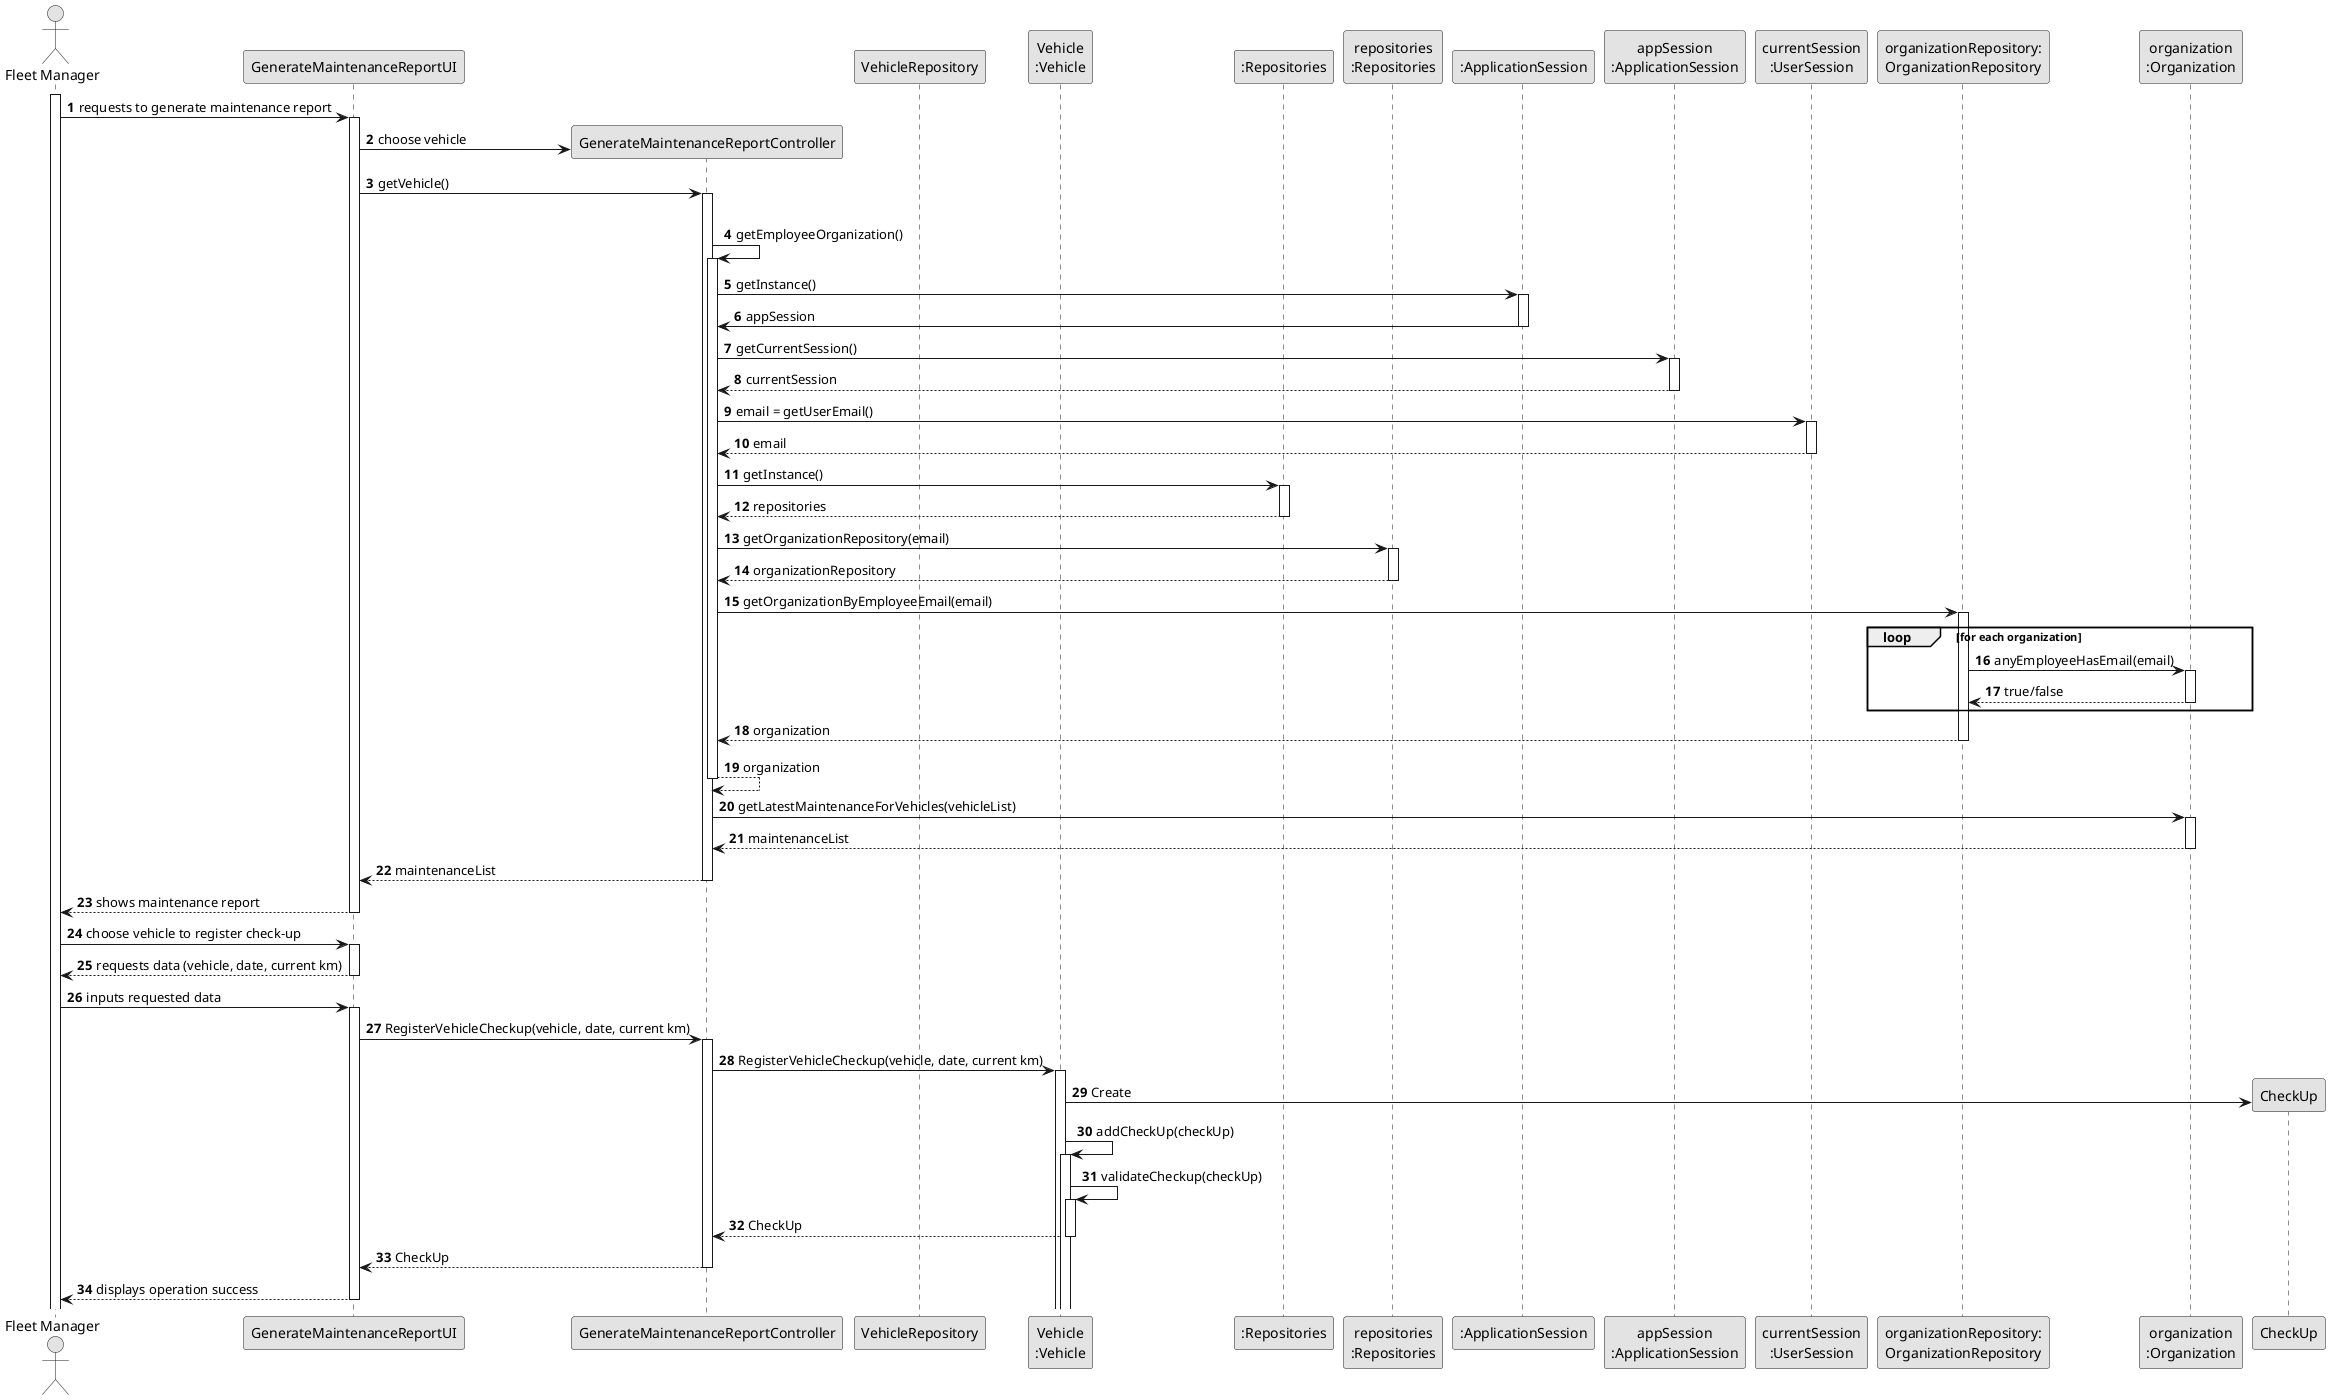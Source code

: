 @startuml
skinparam monochrome true
skinparam packageStyle rectangle
skinparam shadowing false

autonumber

'hide footbox
actor "Fleet Manager" as FM
participant "GenerateMaintenanceReportUI" as UI
participant "GenerateMaintenanceReportController" as CTRL
participant "VehicleRepository" as VR
participant "Vehicle\n:Vehicle" as V
participant ":Repositories" as RepositorySingleton
participant "repositories\n:Repositories" as PLAT
participant ":ApplicationSession" as _APP
participant "appSession\n:ApplicationSession" as APP
participant "currentSession\n:UserSession" as SESSAO
participant "organizationRepository:\nOrganizationRepository" as OrganizationRepository
participant "organization\n:Organization" as ORG


activate FM

        FM -> UI : requests to generate maintenance report

        activate UI

'            UI --> ADM : requests data (reference, description,  informal \n description, technical description, duration, cost)
            'create CTRL

            UI -> CTRL** : choose vehicle

            UI -> CTRL : getVehicle()
            activate CTRL

                |||
                CTRL -> CTRL : getEmployeeOrganization()
                activate CTRL

                    CTRL -> _APP: getInstance()
                    activate _APP
                        _APP -> CTRL: appSession
                    deactivate _APP


                    CTRL -> APP: getCurrentSession()
                    activate APP

                        APP --> CTRL: currentSession
                    deactivate APP

                    CTRL -> SESSAO: email = getUserEmail()
                    activate SESSAO

                        SESSAO --> CTRL: email
                    deactivate SESSAO

                    CTRL -> RepositorySingleton: getInstance()
                    activate RepositorySingleton

                    RepositorySingleton --> CTRL: repositories
                    deactivate RepositorySingleton

                    CTRL -> PLAT: getOrganizationRepository(email)
                    activate PLAT

                        PLAT --> CTRL: organizationRepository
                    deactivate PLAT


                    CTRL -> OrganizationRepository: getOrganizationByEmployeeEmail(email)
                    activate OrganizationRepository

                        loop for each organization

                            OrganizationRepository -> ORG : anyEmployeeHasEmail(email)
                            activate ORG

                                 ORG --> OrganizationRepository : true/false
                            deactivate ORG
                        end
                        OrganizationRepository --> CTRL : organization
                    deactivate OrganizationRepository

                    CTRL --> CTRL : organization
                deactivate CTRL

                CTRL -> ORG: getLatestMaintenanceForVehicles(vehicleList)
                activate ORG

                ORG --> CTRL: maintenanceList
                deactivate ORG

                CTRL --> UI :maintenanceList
            deactivate CTRL

            UI --> FM :  shows maintenance report
        deactivate UI

        FM -> UI : choose vehicle to register check-up
                 activate UI

        UI -->  FM : requests data (vehicle, date, current km)
                 deactivate UI
        FM -> UI : inputs requested data
                activate UI

                 UI -> CTRL : RegisterVehicleCheckup(vehicle, date, current km)
                 activate CTRL

   CTRL -> V : RegisterVehicleCheckup(vehicle, date, current km)
                          activate V

              V -> CheckUp** : Create


              V ->V : addCheckUp(checkUp)
              activate V

              V->V : validateCheckup(checkUp)
              activate V



              V--->CTRL : CheckUp

                          deactivate V
              CTRL ---> UI : CheckUp
                          deactivate CTRL

              UI ---> FM : displays operation success
                          deactivate UI


@enduml